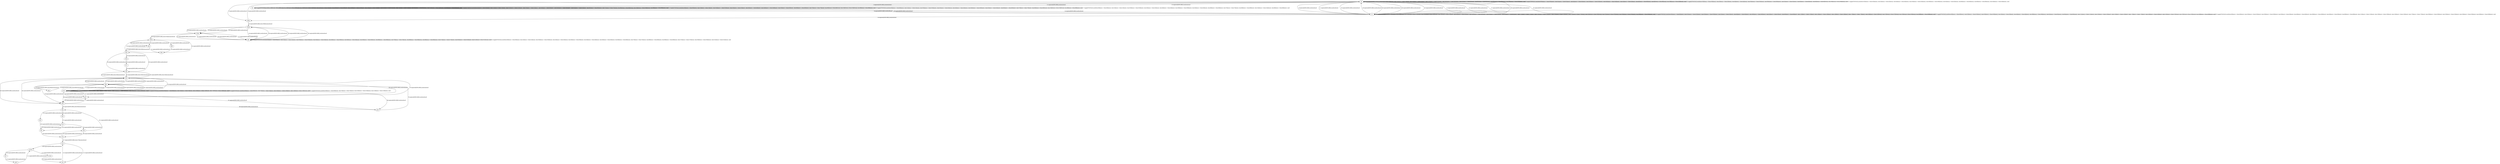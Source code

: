 # Total number of goals covered by this test: 1
# b54 --> d7p

digraph g {
"b3" -> "b3" [label = "1-toggle[TOGGLE];/null/door33[false]:=!(door33[false]); door2[false]:=!(door2[false]); door4[false]:=!(door4[false]); door20[false]:=!(door20[false]); door36[false]:=!(door36[false]); door5[false]:=!(door5[false]); door6[false]:=!(door6[false]); door8[false]:=!(door8[false]); door26[false]:=!(door26[false]); /null"];
"b3" -> "d36p" [label = "2-explore[EXPLORE];/null/null/null"];
"d36p" -> "b3" [label = "3-explore[EXPLORE];/null/null/null"];
"b3" -> "b3" [label = "4-toggle[TOGGLE];/null/door33[false]:=!(door33[false]); door2[false]:=!(door2[false]); door4[false]:=!(door4[false]); door20[false]:=!(door20[false]); door36[false]:=!(door36[false]); door5[false]:=!(door5[false]); door6[false]:=!(door6[false]); door8[false]:=!(door8[false]); door26[false]:=!(door26[false]); /null"];
"b3" -> "b4" [label = "5-explore[EXPLORE];/null/null/null"];
"b4" -> "b4" [label = "6-toggle[TOGGLE];/null/door0[false]:=!(door0[false]); door1[false]:=!(door1[false]); door33[false]:=!(door33[false]); door2[false]:=!(door2[false]); door4[false]:=!(door4[false]); door36[false]:=!(door36[false]); door5[false]:=!(door5[false]); door6[false]:=!(door6[false]); door7[false]:=!(door7[false]); door8[false]:=!(door8[false]); door24[false]:=!(door24[false]); door9[false]:=!(door9[false]); /null"];
"b4" -> "b4" [label = "7-toggle[TOGGLE];/null/door0[false]:=!(door0[false]); door1[false]:=!(door1[false]); door33[false]:=!(door33[false]); door2[false]:=!(door2[false]); door4[false]:=!(door4[false]); door36[false]:=!(door36[false]); door5[false]:=!(door5[false]); door6[false]:=!(door6[false]); door7[false]:=!(door7[false]); door8[false]:=!(door8[false]); door24[false]:=!(door24[false]); door9[false]:=!(door9[false]); /null"];
"b4" -> "b2" [label = "8-explore[EXPLORE];/null/null/null"];
"b2" -> "b3" [label = "9-explore[EXPLORE];/null/null/null"];
"b3" -> "b2" [label = "10-explore[EXPLORE];/null/null/null"];
"b2" -> "b3" [label = "11-explore[EXPLORE];/null/null/null"];
"b3" -> "b2" [label = "12-explore[EXPLORE];/null/null/null"];
"b2" -> "b2" [label = "13-toggle[TOGGLE];/null/door0[false]:=!(door0[false]); door32[false]:=!(door32[false]); door33[false]:=!(door33[false]); door2[false]:=!(door2[false]); door4[false]:=!(door4[false]); door36[false]:=!(door36[false]); door5[false]:=!(door5[false]); door9[false]:=!(door9[false]); door11[false]:=!(door11[false]); door13[false]:=!(door13[false]); door15[false]:=!(door15[false]); door17[false]:=!(door17[false]); door20[false]:=!(door20[false]); door22[false]:=!(door22[false]); door23[false]:=!(door23[false]); door29[false]:=!(door29[false]); /null"];
"b2" -> "b4" [label = "14-explore[EXPLORE];/null/null/null"];
"b4" -> "b4" [label = "15-toggle[TOGGLE];/null/door0[false]:=!(door0[false]); door1[false]:=!(door1[false]); door33[false]:=!(door33[false]); door2[false]:=!(door2[false]); door4[false]:=!(door4[false]); door36[false]:=!(door36[false]); door5[false]:=!(door5[false]); door6[false]:=!(door6[false]); door7[false]:=!(door7[false]); door8[false]:=!(door8[false]); door24[false]:=!(door24[false]); door9[false]:=!(door9[false]); /null"];
"b4" -> "b4" [label = "16-toggle[TOGGLE];/null/door0[false]:=!(door0[false]); door1[false]:=!(door1[false]); door33[false]:=!(door33[false]); door2[false]:=!(door2[false]); door4[false]:=!(door4[false]); door36[false]:=!(door36[false]); door5[false]:=!(door5[false]); door6[false]:=!(door6[false]); door7[false]:=!(door7[false]); door8[false]:=!(door8[false]); door24[false]:=!(door24[false]); door9[false]:=!(door9[false]); /null"];
"b4" -> "b4" [label = "17-toggle[TOGGLE];/null/door0[false]:=!(door0[false]); door1[false]:=!(door1[false]); door33[false]:=!(door33[false]); door2[false]:=!(door2[false]); door4[false]:=!(door4[false]); door36[false]:=!(door36[false]); door5[false]:=!(door5[false]); door6[false]:=!(door6[false]); door7[false]:=!(door7[false]); door8[false]:=!(door8[false]); door24[false]:=!(door24[false]); door9[false]:=!(door9[false]); /null"];
"b4" -> "b2" [label = "18-explore[EXPLORE];/null/null/null"];
"b2" -> "b2" [label = "19-toggle[TOGGLE];/null/door0[false]:=!(door0[false]); door32[false]:=!(door32[false]); door33[false]:=!(door33[false]); door2[false]:=!(door2[false]); door4[false]:=!(door4[false]); door36[false]:=!(door36[false]); door5[false]:=!(door5[false]); door9[false]:=!(door9[false]); door11[false]:=!(door11[false]); door13[false]:=!(door13[false]); door15[false]:=!(door15[false]); door17[false]:=!(door17[false]); door20[false]:=!(door20[false]); door22[false]:=!(door22[false]); door23[false]:=!(door23[false]); door29[false]:=!(door29[false]); /null"];
"b2" -> "b3" [label = "20-explore[EXPLORE];/null/null/null"];
"b3" -> "b4" [label = "21-explore[EXPLORE];/null/null/null"];
"b4" -> "b3" [label = "22-explore[EXPLORE];/null/null/null"];
"b3" -> "b3" [label = "23-toggle[TOGGLE];/null/door33[false]:=!(door33[false]); door2[false]:=!(door2[false]); door4[false]:=!(door4[false]); door20[false]:=!(door20[false]); door36[false]:=!(door36[false]); door5[false]:=!(door5[false]); door6[false]:=!(door6[false]); door8[false]:=!(door8[false]); door26[false]:=!(door26[false]); /null"];
"b3" -> "b2" [label = "24-explore[EXPLORE];/null/null/null"];
"b2" -> "b2" [label = "25-toggle[TOGGLE];/null/door0[false]:=!(door0[false]); door32[false]:=!(door32[false]); door33[false]:=!(door33[false]); door2[false]:=!(door2[false]); door4[false]:=!(door4[false]); door36[false]:=!(door36[false]); door5[false]:=!(door5[false]); door9[false]:=!(door9[false]); door11[false]:=!(door11[false]); door13[false]:=!(door13[false]); door15[false]:=!(door15[false]); door17[false]:=!(door17[false]); door20[false]:=!(door20[false]); door22[false]:=!(door22[false]); door23[false]:=!(door23[false]); door29[false]:=!(door29[false]); /null"];
"b2" -> "b3" [label = "26-explore[EXPLORE];/null/null/null"];
"b3" -> "b2" [label = "27-explore[EXPLORE];/null/null/null"];
"b2" -> "b3" [label = "28-explore[EXPLORE];/null/null/null"];
"b3" -> "b2" [label = "29-explore[EXPLORE];/null/null/null"];
"b2" -> "b3" [label = "30-explore[EXPLORE];/null/null/null"];
"b3" -> "b3" [label = "31-toggle[TOGGLE];/null/door33[false]:=!(door33[false]); door2[false]:=!(door2[false]); door4[false]:=!(door4[false]); door20[false]:=!(door20[false]); door36[false]:=!(door36[false]); door5[false]:=!(door5[false]); door6[false]:=!(door6[false]); door8[false]:=!(door8[false]); door26[false]:=!(door26[false]); /null"];
"b3" -> "b2" [label = "32-explore[EXPLORE];/null/null/null"];
"b2" -> "b2" [label = "33-toggle[TOGGLE];/null/door0[false]:=!(door0[false]); door32[false]:=!(door32[false]); door33[false]:=!(door33[false]); door2[false]:=!(door2[false]); door4[false]:=!(door4[false]); door36[false]:=!(door36[false]); door5[false]:=!(door5[false]); door9[false]:=!(door9[false]); door11[false]:=!(door11[false]); door13[false]:=!(door13[false]); door15[false]:=!(door15[false]); door17[false]:=!(door17[false]); door20[false]:=!(door20[false]); door22[false]:=!(door22[false]); door23[false]:=!(door23[false]); door29[false]:=!(door29[false]); /null"];
"b2" -> "d36p" [label = "34-explore[EXPLORE];/null/null/null"];
"d36p" -> "d36m" [label = "35-explore[EXPLORE];/door36[false]/null/null"];
"d36m" -> "d33p" [label = "36-explore[EXPLORE];/null/null/null"];
"d33p" -> "b86" [label = "37-explore[EXPLORE];/null/null/null"];
"b86" -> "b86" [label = "38-toggle[TOGGLE];/null/door0[false]:=!(door0[false]); door1[false]:=!(door1[false]); door33[false]:=!(door33[false]); door2[false]:=!(door2[false]); door3[false]:=!(door3[false]); door4[false]:=!(door4[false]); door5[false]:=!(door5[false]); door6[false]:=!(door6[false]); door7[false]:=!(door7[false]); door8[false]:=!(door8[false]); door9[false]:=!(door9[false]); door27[false]:=!(door27[false]); door30[false]:=!(door30[false]); door31[false]:=!(door31[false]); /null"];
"b86" -> "d36m" [label = "39-explore[EXPLORE];/null/null/null"];
"d36m" -> "d33p" [label = "40-explore[EXPLORE];/null/null/null"];
"d33p" -> "b86" [label = "41-explore[EXPLORE];/null/null/null"];
"b86" -> "b86" [label = "42-toggle[TOGGLE];/null/door0[false]:=!(door0[false]); door1[false]:=!(door1[false]); door33[false]:=!(door33[false]); door2[false]:=!(door2[false]); door3[false]:=!(door3[false]); door4[false]:=!(door4[false]); door5[false]:=!(door5[false]); door6[false]:=!(door6[false]); door7[false]:=!(door7[false]); door8[false]:=!(door8[false]); door9[false]:=!(door9[false]); door27[false]:=!(door27[false]); door30[false]:=!(door30[false]); door31[false]:=!(door31[false]); /null"];
"b86" -> "d36m" [label = "43-explore[EXPLORE];/null/null/null"];
"d36m" -> "b86" [label = "44-explore[EXPLORE];/null/null/null"];
"b86" -> "d36m" [label = "45-explore[EXPLORE];/null/null/null"];
"d36m" -> "d33p" [label = "46-explore[EXPLORE];/null/null/null"];
"d33p" -> "b86" [label = "47-explore[EXPLORE];/null/null/null"];
"b86" -> "d33p" [label = "48-explore[EXPLORE];/null/null/null"];
"d33p" -> "d33m" [label = "49-explore[EXPLORE];/door33[false]/null/null"];
"d33m" -> "d4p" [label = "50-explore[EXPLORE];/null/null/null"];
"d4p" -> "d6m" [label = "51-explore[EXPLORE];/null/null/null"];
"d6m" -> "d33m" [label = "52-explore[EXPLORE];/null/null/null"];
"d33m" -> "b88" [label = "53-explore[EXPLORE];/null/null/null"];
"b88" -> "d6m" [label = "54-explore[EXPLORE];/null/null/null"];
"d6m" -> "d33m" [label = "55-explore[EXPLORE];/null/null/null"];
"d33m" -> "d4p" [label = "56-explore[EXPLORE];/null/null/null"];
"d4p" -> "d4m" [label = "57-explore[EXPLORE];/door4[false]/null/null"];
"d4m" -> "d5m" [label = "58-explore[EXPLORE];/null/null/null"];
"d5m" -> "b71" [label = "59-explore[EXPLORE];/null/null/null"];
"b71" -> "d2p" [label = "60-explore[EXPLORE];/null/null/null"];
"d2p" -> "d2m" [label = "61-explore[EXPLORE];/door2[false]/null/null"];
"d2m" -> "d2p" [label = "62-explore[EXPLORE];/door2[false]/null/null"];
"d2p" -> "d4m" [label = "63-explore[EXPLORE];/null/null/null"];
"d4m" -> "d2p" [label = "64-explore[EXPLORE];/null/null/null"];
"d2p" -> "d2m" [label = "65-explore[EXPLORE];/door2[false]/null/null"];
"d2m" -> "gf17" [label = "66-explore[EXPLORE];/null/null/null"];
"gf17" -> "b101" [label = "67-explore[EXPLORE];/null/null/null"];
"b101" -> "d0m" [label = "68-explore[EXPLORE];/null/null/null"];
"d0m" -> "gf14" [label = "69-explore[EXPLORE];/null/null/null"];
"gf14" -> "d8m" [label = "70-explore[EXPLORE];/null/null/null"];
"d8m" -> "b101" [label = "71-explore[EXPLORE];/null/null/null"];
"b101" -> "b101" [label = "72-toggle[TOGGLE];/null/door0[false]:=!(door0[false]); door7[false]:=!(door7[false]); door23[false]:=!(door23[false]); door13[false]:=!(door13[false]); /null"];
"b101" -> "d8m" [label = "73-explore[EXPLORE];/null/null/null"];
"d8m" -> "d8p" [label = "74-explore[EXPLORE];/door8[false]/null/null"];
"d8p" -> "d8m" [label = "75-explore[EXPLORE];/door8[false]/null/null"];
"d8m" -> "d0m" [label = "76-explore[EXPLORE];/null/null/null"];
"d0m" -> "gf17" [label = "77-explore[EXPLORE];/null/null/null"];
"gf17" -> "d2m" [label = "78-explore[EXPLORE];/null/null/null"];
"d2m" -> "d8m" [label = "79-explore[EXPLORE];/null/null/null"];
"d8m" -> "d2m" [label = "80-explore[EXPLORE];/null/null/null"];
"d2m" -> "d8m" [label = "81-explore[EXPLORE];/null/null/null"];
"d8m" -> "d2m" [label = "82-explore[EXPLORE];/null/null/null"];
"d2m" -> "d0m" [label = "83-explore[EXPLORE];/null/null/null"];
"d0m" -> "d2m" [label = "84-explore[EXPLORE];/null/null/null"];
"d2m" -> "b101" [label = "85-explore[EXPLORE];/null/null/null"];
"b101" -> "gf14" [label = "86-explore[EXPLORE];/null/null/null"];
"gf14" -> "b101" [label = "87-explore[EXPLORE];/null/null/null"];
"b101" -> "b101" [label = "88-toggle[TOGGLE];/null/door0[false]:=!(door0[false]); door7[false]:=!(door7[false]); door23[false]:=!(door23[false]); door13[false]:=!(door13[false]); /null"];
"b101" -> "b101" [label = "89-toggle[TOGGLE];/null/door0[false]:=!(door0[false]); door7[false]:=!(door7[false]); door23[false]:=!(door23[false]); door13[false]:=!(door13[false]); /null"];
"b101" -> "d8m" [label = "90-explore[EXPLORE];/null/null/null"];
"d8m" -> "b101" [label = "91-explore[EXPLORE];/null/null/null"];
"b101" -> "b101" [label = "92-toggle[TOGGLE];/null/door0[false]:=!(door0[false]); door7[false]:=!(door7[false]); door23[false]:=!(door23[false]); door13[false]:=!(door13[false]); /null"];
"b101" -> "gf17" [label = "93-explore[EXPLORE];/null/null/null"];
"gf17" -> "d0m" [label = "94-explore[EXPLORE];/null/null/null"];
"d0m" -> "d0p" [label = "95-explore[EXPLORE];/door0[false]/null/null"];
"d0p" -> "b60" [label = "96-explore[EXPLORE];/null/null/null"];
"b60" -> "d1m" [label = "97-explore[EXPLORE];/null/null/null"];
"d1m" -> "b59" [label = "98-explore[EXPLORE];/null/null/null"];
"b59" -> "d7m" [label = "99-explore[EXPLORE];/null/null/null"];
"d7m" -> "b59" [label = "100-explore[EXPLORE];/null/null/null"];
"b59" -> "d0p" [label = "101-explore[EXPLORE];/null/null/null"];
"d0p" -> "b58" [label = "102-explore[EXPLORE];/null/null/null"];
"b58" -> "b61" [label = "103-explore[EXPLORE];/null/null/null"];
"b61" -> "d1m" [label = "104-explore[EXPLORE];/null/null/null"];
"d1m" -> "b61" [label = "105-explore[EXPLORE];/null/null/null"];
"b61" -> "d7m" [label = "106-explore[EXPLORE];/null/null/null"];
"d7m" -> "d7p" [label = "107-explore[EXPLORE];/door7[false]/null/null"];
"d7p" -> "d15m" [label = "108-explore[EXPLORE];/null/null/null"];
"d15m" -> "b57" [label = "109-explore[EXPLORE];/null/null/null"];
"b57" -> "gf10" [label = "110-explore[EXPLORE];/null/null/null"];
"gf10" -> "d15m" [label = "111-explore[EXPLORE];/null/null/null"];
"d15m" -> "d13m" [label = "112-explore[EXPLORE];/null/null/null"];
"d13m" -> "b54" [label = "113-explore[EXPLORE];/null/null/null"];
"b54" -> "d7p" [label = "114-explore[EXPLORE];/null/null/null"];
"d7p" -> "b54" [label = "115-explore[EXPLORE];/null/null/null"];
}